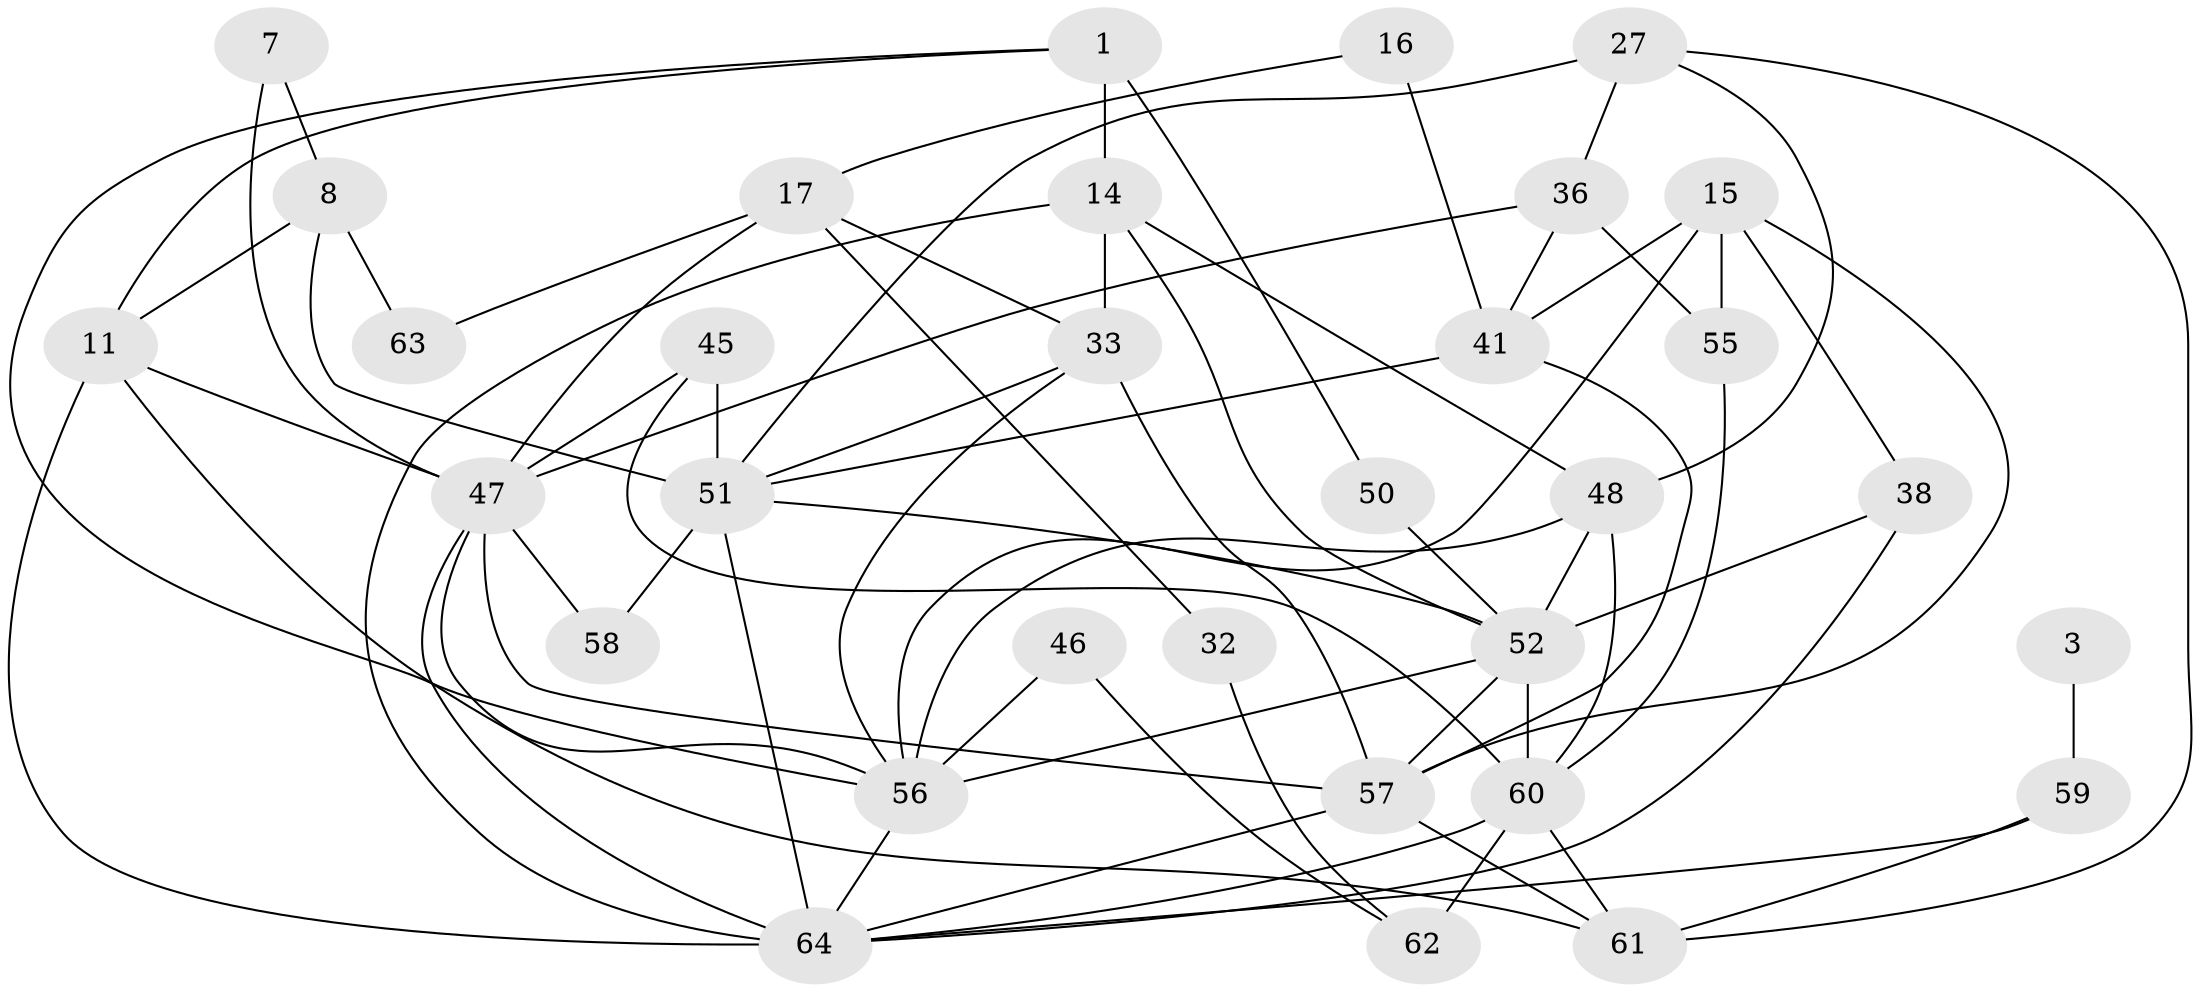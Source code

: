 // original degree distribution, {5: 0.15625, 4: 0.265625, 2: 0.140625, 6: 0.140625, 3: 0.265625, 7: 0.015625, 8: 0.015625}
// Generated by graph-tools (version 1.1) at 2025/51/03/09/25 04:51:40]
// undirected, 32 vertices, 71 edges
graph export_dot {
graph [start="1"]
  node [color=gray90,style=filled];
  1;
  3;
  7;
  8;
  11;
  14 [super="+4"];
  15;
  16;
  17;
  27;
  32;
  33 [super="+26"];
  36 [super="+23"];
  38;
  41 [super="+10"];
  45 [super="+31"];
  46;
  47 [super="+30+37"];
  48 [super="+5+35"];
  50;
  51 [super="+21+39"];
  52 [super="+25"];
  55 [super="+22"];
  56 [super="+18+44"];
  57 [super="+54+24"];
  58 [super="+9"];
  59 [super="+42"];
  60 [super="+49+43"];
  61;
  62;
  63;
  64 [super="+20+53"];
  1 -- 56;
  1 -- 14 [weight=2];
  1 -- 11;
  1 -- 50;
  3 -- 59 [weight=2];
  7 -- 8;
  7 -- 47;
  8 -- 11;
  8 -- 63;
  8 -- 51;
  11 -- 61;
  11 -- 47;
  11 -- 64;
  14 -- 33;
  14 -- 48;
  14 -- 64;
  14 -- 52;
  15 -- 41 [weight=2];
  15 -- 38;
  15 -- 56 [weight=2];
  15 -- 55;
  15 -- 57;
  16 -- 17;
  16 -- 41;
  17 -- 32;
  17 -- 33 [weight=2];
  17 -- 63;
  17 -- 47;
  27 -- 61;
  27 -- 36;
  27 -- 48;
  27 -- 51;
  32 -- 62;
  33 -- 56;
  33 -- 57;
  33 -- 51;
  36 -- 47;
  36 -- 41;
  36 -- 55;
  38 -- 64;
  38 -- 52;
  41 -- 51;
  41 -- 57;
  45 -- 47;
  45 -- 60;
  45 -- 51 [weight=3];
  46 -- 62;
  46 -- 56;
  47 -- 57;
  47 -- 56;
  47 -- 58 [weight=3];
  47 -- 64;
  48 -- 60 [weight=4];
  48 -- 56 [weight=2];
  48 -- 52;
  50 -- 52;
  51 -- 58;
  51 -- 52 [weight=2];
  51 -- 64 [weight=5];
  52 -- 56;
  52 -- 60;
  52 -- 57;
  55 -- 60;
  56 -- 64;
  57 -- 64;
  57 -- 61;
  59 -- 61 [weight=2];
  59 -- 64;
  60 -- 62 [weight=2];
  60 -- 61;
  60 -- 64 [weight=4];
}
